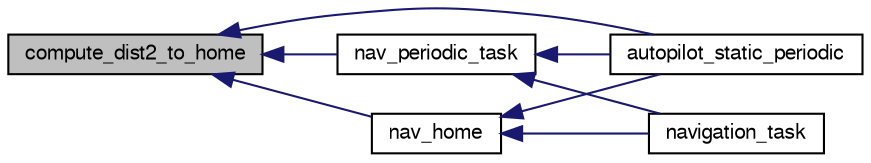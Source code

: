digraph "compute_dist2_to_home"
{
  edge [fontname="FreeSans",fontsize="10",labelfontname="FreeSans",labelfontsize="10"];
  node [fontname="FreeSans",fontsize="10",shape=record];
  rankdir="LR";
  Node1 [label="compute_dist2_to_home",height=0.2,width=0.4,color="black", fillcolor="grey75", style="filled", fontcolor="black"];
  Node1 -> Node2 [dir="back",color="midnightblue",fontsize="10",style="solid",fontname="FreeSans"];
  Node2 [label="autopilot_static_periodic",height=0.2,width=0.4,color="black", fillcolor="white", style="filled",URL="$rotorcraft_2autopilot__static_8c.html#a81ff7c3a0611cb76bfbd35fc817070d6"];
  Node1 -> Node3 [dir="back",color="midnightblue",fontsize="10",style="solid",fontname="FreeSans"];
  Node3 [label="nav_home",height=0.2,width=0.4,color="black", fillcolor="white", style="filled",URL="$rover_2navigation_8h.html#a069e6b8f68b2e117cbbe03f29e30a2e3",tooltip="Home mode navigation (circle around HOME) "];
  Node3 -> Node4 [dir="back",color="midnightblue",fontsize="10",style="solid",fontname="FreeSans"];
  Node4 [label="navigation_task",height=0.2,width=0.4,color="black", fillcolor="white", style="filled",URL="$fixedwing_2autopilot__static_8h.html#a79f823520ea0823e20084686978281e6",tooltip="Control loops FIXME should be somewhere else. "];
  Node3 -> Node2 [dir="back",color="midnightblue",fontsize="10",style="solid",fontname="FreeSans"];
  Node1 -> Node5 [dir="back",color="midnightblue",fontsize="10",style="solid",fontname="FreeSans"];
  Node5 [label="nav_periodic_task",height=0.2,width=0.4,color="black", fillcolor="white", style="filled",URL="$rover_2navigation_8h.html#ad40d34bcd8520f64bb073fae4a08878e",tooltip="Navigation main: call to the code generated from the XML flight plan. "];
  Node5 -> Node4 [dir="back",color="midnightblue",fontsize="10",style="solid",fontname="FreeSans"];
  Node5 -> Node2 [dir="back",color="midnightblue",fontsize="10",style="solid",fontname="FreeSans"];
}
